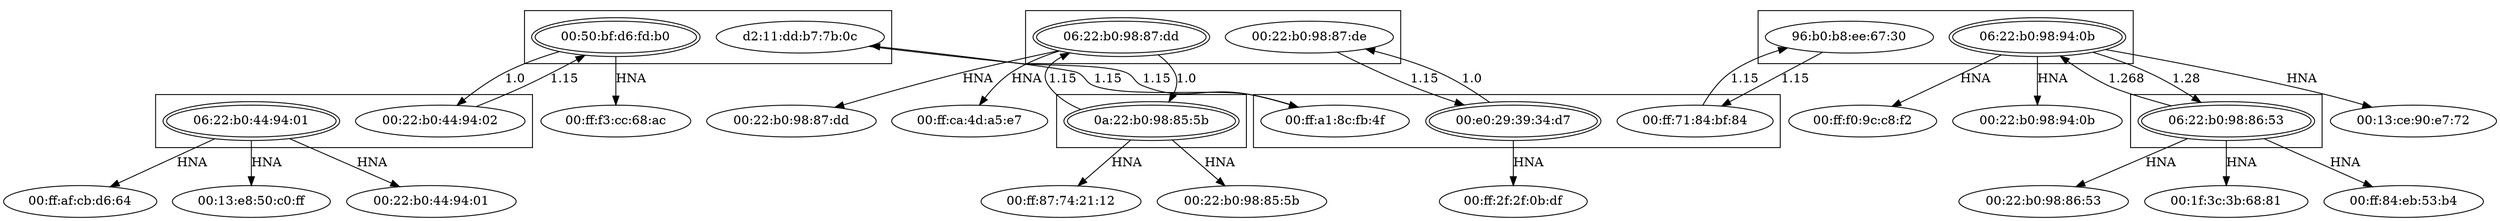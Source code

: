 digraph {
	"d2:11:dd:b7:7b:0c" -> "00:ff:a1:8c:fb:4f" [label="1.15"]
	"00:50:bf:d6:fd:b0" -> "00:22:b0:44:94:02" [label="1.0"]
	"00:50:bf:d6:fd:b0" -> "00:ff:f3:cc:68:ac" [label="HNA"]
	subgraph "cluster_00:50:bf:d6:fd:b0" {
		"d2:11:dd:b7:7b:0c"
		"00:50:bf:d6:fd:b0" [peripheries=2]
	}
	"06:22:b0:98:87:dd" -> "0a:22:b0:98:85:5b" [label="1.0"]
	"00:22:b0:98:87:de" -> "00:e0:29:39:34:d7" [label="1.15"]
	"06:22:b0:98:87:dd" -> "00:ff:ca:4d:a5:e7" [label="HNA"]
	"06:22:b0:98:87:dd" -> "00:22:b0:98:87:dd" [label="HNA"]
	subgraph "cluster_06:22:b0:98:87:dd" {
		"06:22:b0:98:87:dd" [peripheries=2]
		"00:22:b0:98:87:de"
	}
	"06:22:b0:98:94:0b" -> "06:22:b0:98:86:53" [label="1.28"]
	"96:b0:b8:ee:67:30" -> "00:ff:71:84:bf:84" [label="1.15"]
	"06:22:b0:98:94:0b" -> "00:ff:f0:9c:c8:f2" [label="HNA"]
	"06:22:b0:98:94:0b" -> "00:22:b0:98:94:0b" [label="HNA"]
	"06:22:b0:98:94:0b" -> "00:13:ce:90:e7:72" [label="HNA"]
	subgraph "cluster_06:22:b0:98:94:0b" {
		"06:22:b0:98:94:0b" [peripheries=2]
		"96:b0:b8:ee:67:30"
	}
	"06:22:b0:98:86:53" -> "06:22:b0:98:94:0b" [label="1.268"]
	"06:22:b0:98:86:53" -> "00:22:b0:98:86:53" [label="HNA"]
	"06:22:b0:98:86:53" -> "00:1f:3c:3b:68:81" [label="HNA"]
	"06:22:b0:98:86:53" -> "00:ff:84:eb:53:b4" [label="HNA"]
	subgraph "cluster_06:22:b0:98:86:53" {
		"06:22:b0:98:86:53" [peripheries=2]
	}
	"00:22:b0:44:94:02" -> "00:50:bf:d6:fd:b0" [label="1.15"]
	"06:22:b0:44:94:01" -> "00:13:e8:50:c0:ff" [label="HNA"]
	"06:22:b0:44:94:01" -> "00:22:b0:44:94:01" [label="HNA"]
	"06:22:b0:44:94:01" -> "00:ff:af:cb:d6:64" [label="HNA"]
	subgraph "cluster_06:22:b0:44:94:01" {
		"00:22:b0:44:94:02"
		"06:22:b0:44:94:01" [peripheries=2]
	}
	"0a:22:b0:98:85:5b" -> "06:22:b0:98:87:dd" [label="1.15"]
	"0a:22:b0:98:85:5b" -> "00:ff:87:74:21:12" [label="HNA"]
	"0a:22:b0:98:85:5b" -> "00:22:b0:98:85:5b" [label="HNA"]
	subgraph "cluster_0a:22:b0:98:85:5b" {
		"0a:22:b0:98:85:5b" [peripheries=2]
	}
	"00:ff:a1:8c:fb:4f" -> "d2:11:dd:b7:7b:0c" [label="1.15"]
	"00:e0:29:39:34:d7" -> "00:22:b0:98:87:de" [label="1.0"]
	"00:ff:71:84:bf:84" -> "96:b0:b8:ee:67:30" [label="1.15"]
	"00:e0:29:39:34:d7" -> "00:ff:2f:2f:0b:df" [label="HNA"]
	subgraph "cluster_00:e0:29:39:34:d7" {
		"00:ff:a1:8c:fb:4f"
		"00:e0:29:39:34:d7" [peripheries=2]
		"00:ff:71:84:bf:84"
	}
}
